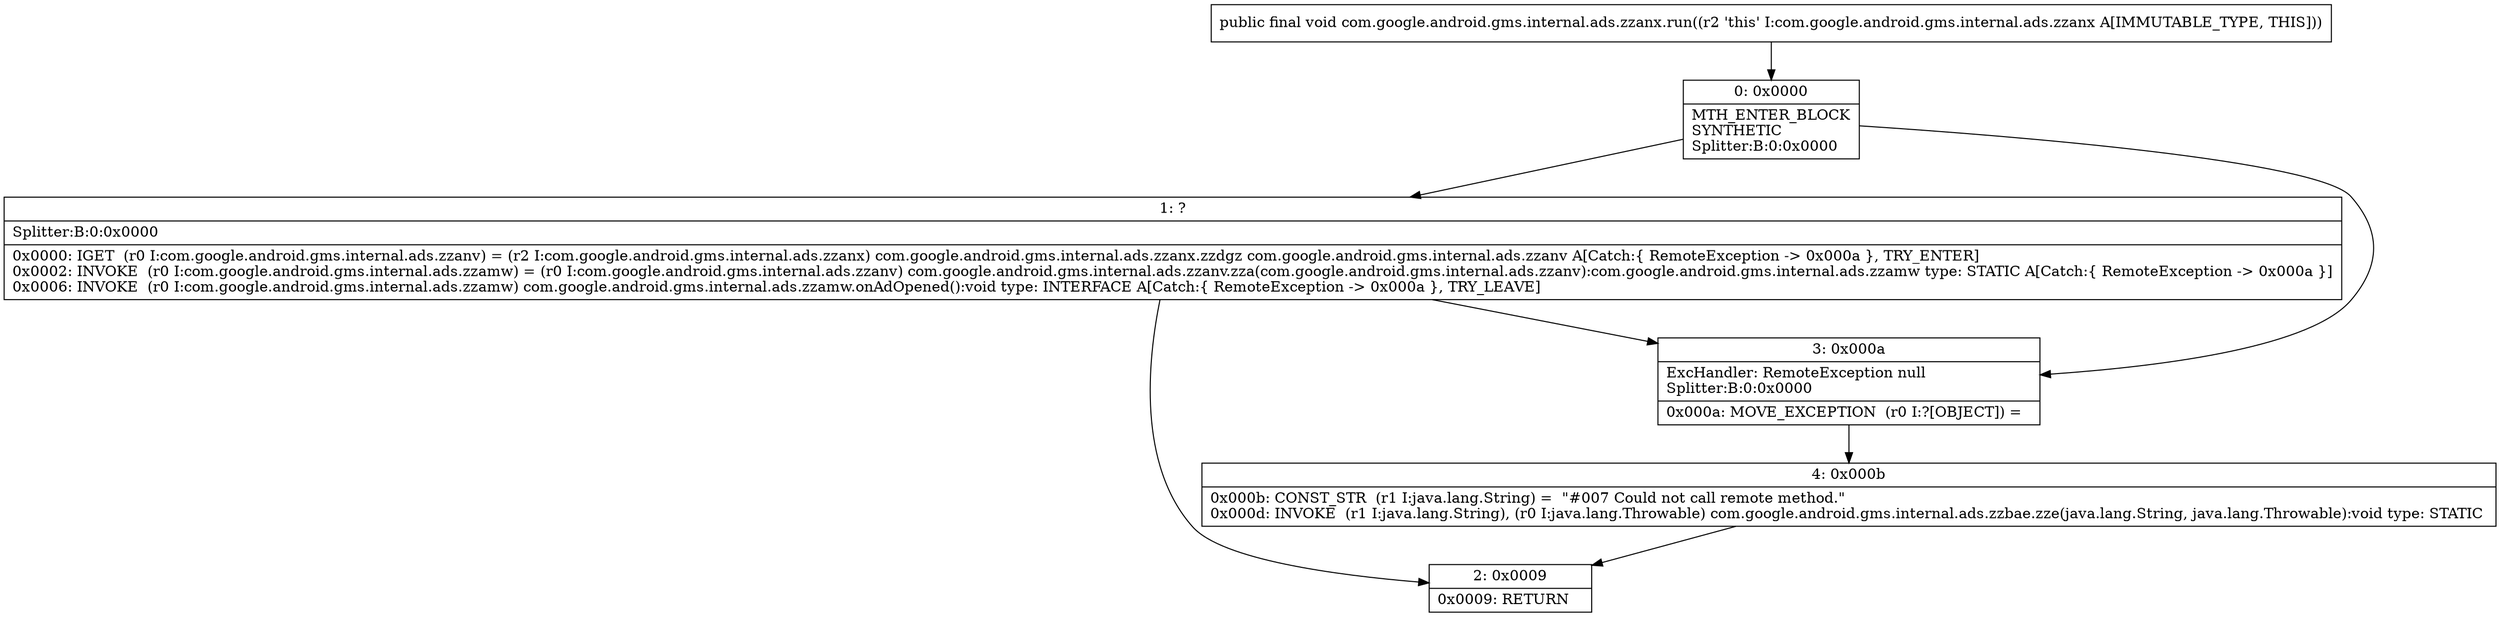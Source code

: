 digraph "CFG forcom.google.android.gms.internal.ads.zzanx.run()V" {
Node_0 [shape=record,label="{0\:\ 0x0000|MTH_ENTER_BLOCK\lSYNTHETIC\lSplitter:B:0:0x0000\l}"];
Node_1 [shape=record,label="{1\:\ ?|Splitter:B:0:0x0000\l|0x0000: IGET  (r0 I:com.google.android.gms.internal.ads.zzanv) = (r2 I:com.google.android.gms.internal.ads.zzanx) com.google.android.gms.internal.ads.zzanx.zzdgz com.google.android.gms.internal.ads.zzanv A[Catch:\{ RemoteException \-\> 0x000a \}, TRY_ENTER]\l0x0002: INVOKE  (r0 I:com.google.android.gms.internal.ads.zzamw) = (r0 I:com.google.android.gms.internal.ads.zzanv) com.google.android.gms.internal.ads.zzanv.zza(com.google.android.gms.internal.ads.zzanv):com.google.android.gms.internal.ads.zzamw type: STATIC A[Catch:\{ RemoteException \-\> 0x000a \}]\l0x0006: INVOKE  (r0 I:com.google.android.gms.internal.ads.zzamw) com.google.android.gms.internal.ads.zzamw.onAdOpened():void type: INTERFACE A[Catch:\{ RemoteException \-\> 0x000a \}, TRY_LEAVE]\l}"];
Node_2 [shape=record,label="{2\:\ 0x0009|0x0009: RETURN   \l}"];
Node_3 [shape=record,label="{3\:\ 0x000a|ExcHandler: RemoteException null\lSplitter:B:0:0x0000\l|0x000a: MOVE_EXCEPTION  (r0 I:?[OBJECT]) =  \l}"];
Node_4 [shape=record,label="{4\:\ 0x000b|0x000b: CONST_STR  (r1 I:java.lang.String) =  \"#007 Could not call remote method.\" \l0x000d: INVOKE  (r1 I:java.lang.String), (r0 I:java.lang.Throwable) com.google.android.gms.internal.ads.zzbae.zze(java.lang.String, java.lang.Throwable):void type: STATIC \l}"];
MethodNode[shape=record,label="{public final void com.google.android.gms.internal.ads.zzanx.run((r2 'this' I:com.google.android.gms.internal.ads.zzanx A[IMMUTABLE_TYPE, THIS])) }"];
MethodNode -> Node_0;
Node_0 -> Node_1;
Node_0 -> Node_3;
Node_1 -> Node_2;
Node_1 -> Node_3;
Node_3 -> Node_4;
Node_4 -> Node_2;
}

